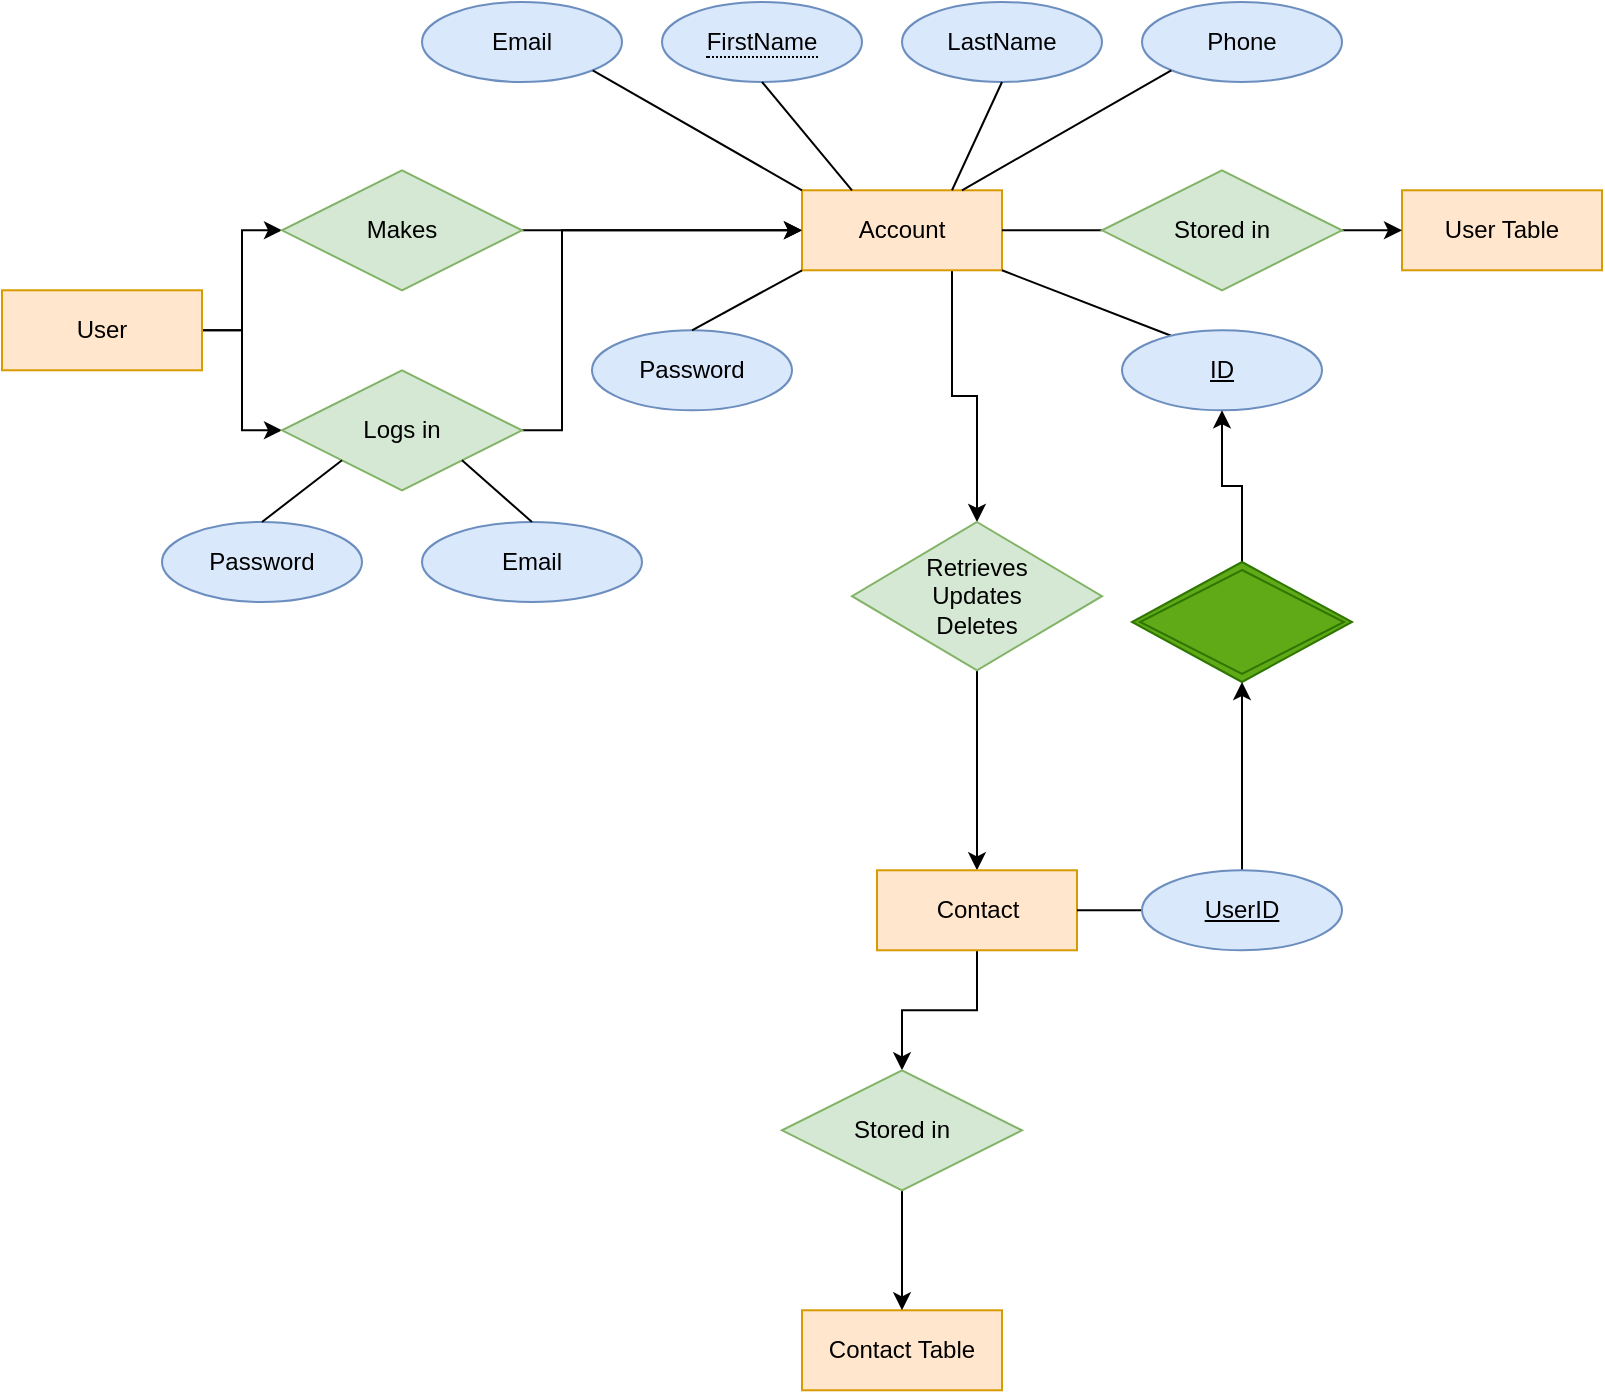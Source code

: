<mxfile version="20.8.20" type="github">
  <diagram id="R2lEEEUBdFMjLlhIrx00" name="Page-1">
    <mxGraphModel dx="955" dy="499" grid="1" gridSize="10" guides="1" tooltips="1" connect="1" arrows="1" fold="1" page="1" pageScale="1" pageWidth="850" pageHeight="1100" math="0" shadow="0" extFonts="Permanent Marker^https://fonts.googleapis.com/css?family=Permanent+Marker">
      <root>
        <mxCell id="0" />
        <mxCell id="1" parent="0" />
        <mxCell id="1Xf7fbBkaFYpPVQfP7VX-22" style="edgeStyle=none;rounded=0;orthogonalLoop=1;jettySize=auto;html=1;exitX=0;exitY=0;exitDx=0;exitDy=0;" edge="1" parent="1">
          <mxGeometry relative="1" as="geometry">
            <mxPoint x="154.645" y="109.998" as="sourcePoint" />
            <mxPoint x="154.645" y="109.998" as="targetPoint" />
          </mxGeometry>
        </mxCell>
        <mxCell id="1Xf7fbBkaFYpPVQfP7VX-94" style="edgeStyle=orthogonalEdgeStyle;rounded=0;orthogonalLoop=1;jettySize=auto;html=1;exitX=1;exitY=0.5;exitDx=0;exitDy=0;entryX=0;entryY=0.5;entryDx=0;entryDy=0;" edge="1" parent="1" source="1Xf7fbBkaFYpPVQfP7VX-29" target="1Xf7fbBkaFYpPVQfP7VX-32">
          <mxGeometry relative="1" as="geometry" />
        </mxCell>
        <mxCell id="1Xf7fbBkaFYpPVQfP7VX-95" style="edgeStyle=orthogonalEdgeStyle;rounded=0;orthogonalLoop=1;jettySize=auto;html=1;exitX=1;exitY=0.5;exitDx=0;exitDy=0;entryX=0;entryY=0.5;entryDx=0;entryDy=0;" edge="1" parent="1" source="1Xf7fbBkaFYpPVQfP7VX-29" target="1Xf7fbBkaFYpPVQfP7VX-30">
          <mxGeometry relative="1" as="geometry" />
        </mxCell>
        <mxCell id="1Xf7fbBkaFYpPVQfP7VX-29" value="User" style="whiteSpace=wrap;html=1;align=center;fillColor=#ffe6cc;strokeColor=#d79b00;" vertex="1" parent="1">
          <mxGeometry x="20" y="234.14" width="100" height="40" as="geometry" />
        </mxCell>
        <mxCell id="1Xf7fbBkaFYpPVQfP7VX-71" style="edgeStyle=orthogonalEdgeStyle;rounded=0;orthogonalLoop=1;jettySize=auto;html=1;exitX=1;exitY=0.5;exitDx=0;exitDy=0;entryX=0;entryY=0.5;entryDx=0;entryDy=0;" edge="1" parent="1" source="1Xf7fbBkaFYpPVQfP7VX-30" target="1Xf7fbBkaFYpPVQfP7VX-31">
          <mxGeometry relative="1" as="geometry">
            <Array as="points">
              <mxPoint x="300" y="304" />
              <mxPoint x="300" y="204" />
            </Array>
          </mxGeometry>
        </mxCell>
        <mxCell id="1Xf7fbBkaFYpPVQfP7VX-30" value="Logs in" style="shape=rhombus;perimeter=rhombusPerimeter;whiteSpace=wrap;html=1;align=center;fillColor=#d5e8d4;strokeColor=#82b366;" vertex="1" parent="1">
          <mxGeometry x="160" y="274.14" width="120" height="60" as="geometry" />
        </mxCell>
        <mxCell id="1Xf7fbBkaFYpPVQfP7VX-51" style="edgeStyle=none;rounded=0;orthogonalLoop=1;jettySize=auto;html=1;exitX=1;exitY=0.5;exitDx=0;exitDy=0;entryX=0;entryY=0.5;entryDx=0;entryDy=0;startArrow=none;" edge="1" parent="1" source="1Xf7fbBkaFYpPVQfP7VX-33">
          <mxGeometry relative="1" as="geometry">
            <mxPoint x="670" y="204.14" as="targetPoint" />
          </mxGeometry>
        </mxCell>
        <mxCell id="1Xf7fbBkaFYpPVQfP7VX-84" style="edgeStyle=orthogonalEdgeStyle;rounded=0;orthogonalLoop=1;jettySize=auto;html=1;entryX=0.5;entryY=0;entryDx=0;entryDy=0;exitX=0.75;exitY=1;exitDx=0;exitDy=0;" edge="1" parent="1" source="1Xf7fbBkaFYpPVQfP7VX-31" target="1Xf7fbBkaFYpPVQfP7VX-73">
          <mxGeometry relative="1" as="geometry">
            <mxPoint x="480" y="310" as="sourcePoint" />
          </mxGeometry>
        </mxCell>
        <mxCell id="1Xf7fbBkaFYpPVQfP7VX-31" value="Account" style="whiteSpace=wrap;html=1;align=center;fillColor=#ffe6cc;strokeColor=#d79b00;" vertex="1" parent="1">
          <mxGeometry x="420" y="184.14" width="100" height="40" as="geometry" />
        </mxCell>
        <mxCell id="1Xf7fbBkaFYpPVQfP7VX-54" style="edgeStyle=none;rounded=0;orthogonalLoop=1;jettySize=auto;html=1;exitX=1;exitY=0.5;exitDx=0;exitDy=0;entryX=0;entryY=0.5;entryDx=0;entryDy=0;" edge="1" parent="1" source="1Xf7fbBkaFYpPVQfP7VX-32" target="1Xf7fbBkaFYpPVQfP7VX-31">
          <mxGeometry relative="1" as="geometry" />
        </mxCell>
        <mxCell id="1Xf7fbBkaFYpPVQfP7VX-32" value="Makes" style="shape=rhombus;perimeter=rhombusPerimeter;whiteSpace=wrap;html=1;align=center;fillColor=#d5e8d4;strokeColor=#82b366;" vertex="1" parent="1">
          <mxGeometry x="160" y="174.14" width="120" height="60" as="geometry" />
        </mxCell>
        <mxCell id="1Xf7fbBkaFYpPVQfP7VX-34" value="User Table" style="whiteSpace=wrap;html=1;align=center;fillColor=#ffe6cc;strokeColor=#d79b00;" vertex="1" parent="1">
          <mxGeometry x="720" y="184.14" width="100" height="40" as="geometry" />
        </mxCell>
        <mxCell id="1Xf7fbBkaFYpPVQfP7VX-36" value="&lt;span style=&quot;border-bottom: 1px dotted&quot;&gt;FirstName&lt;/span&gt;" style="ellipse;whiteSpace=wrap;html=1;align=center;fillColor=#dae8fc;strokeColor=#6c8ebf;" vertex="1" parent="1">
          <mxGeometry x="350" y="90" width="100" height="40" as="geometry" />
        </mxCell>
        <mxCell id="1Xf7fbBkaFYpPVQfP7VX-37" value="LastName" style="ellipse;whiteSpace=wrap;html=1;align=center;fillColor=#dae8fc;strokeColor=#6c8ebf;" vertex="1" parent="1">
          <mxGeometry x="470" y="90" width="100" height="40" as="geometry" />
        </mxCell>
        <mxCell id="1Xf7fbBkaFYpPVQfP7VX-39" value="Email" style="ellipse;whiteSpace=wrap;html=1;align=center;fillColor=#dae8fc;strokeColor=#6c8ebf;" vertex="1" parent="1">
          <mxGeometry x="230" y="90.0" width="100" height="40" as="geometry" />
        </mxCell>
        <mxCell id="1Xf7fbBkaFYpPVQfP7VX-40" value="Password" style="ellipse;whiteSpace=wrap;html=1;align=center;fillColor=#dae8fc;strokeColor=#6c8ebf;" vertex="1" parent="1">
          <mxGeometry x="315" y="254.14" width="100" height="40" as="geometry" />
        </mxCell>
        <mxCell id="1Xf7fbBkaFYpPVQfP7VX-41" value="Phone" style="ellipse;whiteSpace=wrap;html=1;align=center;fillColor=#dae8fc;strokeColor=#6c8ebf;" vertex="1" parent="1">
          <mxGeometry x="590" y="90.0" width="100" height="40" as="geometry" />
        </mxCell>
        <mxCell id="1Xf7fbBkaFYpPVQfP7VX-55" value="Email" style="ellipse;whiteSpace=wrap;html=1;align=center;fillColor=#dae8fc;strokeColor=#6c8ebf;" vertex="1" parent="1">
          <mxGeometry x="230" y="350" width="110" height="40" as="geometry" />
        </mxCell>
        <mxCell id="1Xf7fbBkaFYpPVQfP7VX-56" value="Password" style="ellipse;whiteSpace=wrap;html=1;align=center;fillColor=#dae8fc;strokeColor=#6c8ebf;" vertex="1" parent="1">
          <mxGeometry x="100" y="350" width="100" height="40" as="geometry" />
        </mxCell>
        <mxCell id="1Xf7fbBkaFYpPVQfP7VX-59" value="" style="endArrow=none;html=1;rounded=0;entryX=0;entryY=1;entryDx=0;entryDy=0;exitX=0.5;exitY=0;exitDx=0;exitDy=0;" edge="1" parent="1" source="1Xf7fbBkaFYpPVQfP7VX-40" target="1Xf7fbBkaFYpPVQfP7VX-31">
          <mxGeometry width="50" height="50" relative="1" as="geometry">
            <mxPoint x="390" y="284.14" as="sourcePoint" />
            <mxPoint x="440" y="234.14" as="targetPoint" />
          </mxGeometry>
        </mxCell>
        <mxCell id="1Xf7fbBkaFYpPVQfP7VX-60" value="" style="endArrow=none;html=1;rounded=0;entryX=1;entryY=1;entryDx=0;entryDy=0;exitX=0;exitY=0;exitDx=0;exitDy=0;" edge="1" parent="1" source="1Xf7fbBkaFYpPVQfP7VX-31" target="1Xf7fbBkaFYpPVQfP7VX-39">
          <mxGeometry width="50" height="50" relative="1" as="geometry">
            <mxPoint x="390" y="284.14" as="sourcePoint" />
            <mxPoint x="440" y="234.14" as="targetPoint" />
          </mxGeometry>
        </mxCell>
        <mxCell id="1Xf7fbBkaFYpPVQfP7VX-64" value="" style="endArrow=none;html=1;rounded=0;exitX=0.25;exitY=0;exitDx=0;exitDy=0;" edge="1" parent="1" source="1Xf7fbBkaFYpPVQfP7VX-31">
          <mxGeometry width="50" height="50" relative="1" as="geometry">
            <mxPoint x="400" y="174.14" as="sourcePoint" />
            <mxPoint x="400" y="130" as="targetPoint" />
          </mxGeometry>
        </mxCell>
        <mxCell id="1Xf7fbBkaFYpPVQfP7VX-65" value="" style="endArrow=none;html=1;rounded=0;entryX=0.5;entryY=1;entryDx=0;entryDy=0;exitX=0.75;exitY=0;exitDx=0;exitDy=0;" edge="1" parent="1" source="1Xf7fbBkaFYpPVQfP7VX-31" target="1Xf7fbBkaFYpPVQfP7VX-37">
          <mxGeometry width="50" height="50" relative="1" as="geometry">
            <mxPoint x="410" y="184.14" as="sourcePoint" />
            <mxPoint x="540" y="134.14" as="targetPoint" />
          </mxGeometry>
        </mxCell>
        <mxCell id="1Xf7fbBkaFYpPVQfP7VX-66" value="" style="endArrow=none;html=1;rounded=0;entryX=0;entryY=1;entryDx=0;entryDy=0;" edge="1" parent="1" target="1Xf7fbBkaFYpPVQfP7VX-41">
          <mxGeometry width="50" height="50" relative="1" as="geometry">
            <mxPoint x="500" y="184.14" as="sourcePoint" />
            <mxPoint x="470" y="144.14" as="targetPoint" />
          </mxGeometry>
        </mxCell>
        <mxCell id="1Xf7fbBkaFYpPVQfP7VX-67" value="" style="endArrow=none;html=1;rounded=0;exitX=1;exitY=1;exitDx=0;exitDy=0;entryX=0.252;entryY=0.075;entryDx=0;entryDy=0;entryPerimeter=0;" edge="1" parent="1" source="1Xf7fbBkaFYpPVQfP7VX-31" target="1Xf7fbBkaFYpPVQfP7VX-79">
          <mxGeometry width="50" height="50" relative="1" as="geometry">
            <mxPoint x="430" y="204.14" as="sourcePoint" />
            <mxPoint x="545" y="260.14" as="targetPoint" />
          </mxGeometry>
        </mxCell>
        <mxCell id="1Xf7fbBkaFYpPVQfP7VX-85" style="edgeStyle=orthogonalEdgeStyle;rounded=0;orthogonalLoop=1;jettySize=auto;html=1;exitX=0.5;exitY=1;exitDx=0;exitDy=0;entryX=0.5;entryY=0;entryDx=0;entryDy=0;" edge="1" parent="1" source="1Xf7fbBkaFYpPVQfP7VX-73" target="1Xf7fbBkaFYpPVQfP7VX-76">
          <mxGeometry relative="1" as="geometry" />
        </mxCell>
        <mxCell id="1Xf7fbBkaFYpPVQfP7VX-73" value="Retrieves&lt;br&gt;Updates&lt;br&gt;Deletes" style="shape=rhombus;perimeter=rhombusPerimeter;whiteSpace=wrap;html=1;align=center;fillColor=#d5e8d4;strokeColor=#82b366;" vertex="1" parent="1">
          <mxGeometry x="445" y="350" width="125" height="74.14" as="geometry" />
        </mxCell>
        <mxCell id="1Xf7fbBkaFYpPVQfP7VX-75" value="Contact Table" style="whiteSpace=wrap;html=1;align=center;fillColor=#ffe6cc;strokeColor=#d79b00;" vertex="1" parent="1">
          <mxGeometry x="420" y="744.14" width="100" height="40" as="geometry" />
        </mxCell>
        <mxCell id="1Xf7fbBkaFYpPVQfP7VX-96" style="edgeStyle=orthogonalEdgeStyle;rounded=0;orthogonalLoop=1;jettySize=auto;html=1;exitX=0.5;exitY=1;exitDx=0;exitDy=0;entryX=0.5;entryY=0;entryDx=0;entryDy=0;" edge="1" parent="1" source="1Xf7fbBkaFYpPVQfP7VX-76" target="1Xf7fbBkaFYpPVQfP7VX-77">
          <mxGeometry relative="1" as="geometry" />
        </mxCell>
        <mxCell id="1Xf7fbBkaFYpPVQfP7VX-76" value="Contact" style="whiteSpace=wrap;html=1;align=center;fillColor=#ffe6cc;strokeColor=#d79b00;" vertex="1" parent="1">
          <mxGeometry x="457.5" y="524.14" width="100" height="40" as="geometry" />
        </mxCell>
        <mxCell id="1Xf7fbBkaFYpPVQfP7VX-97" style="edgeStyle=orthogonalEdgeStyle;rounded=0;orthogonalLoop=1;jettySize=auto;html=1;exitX=0.5;exitY=1;exitDx=0;exitDy=0;" edge="1" parent="1" source="1Xf7fbBkaFYpPVQfP7VX-77" target="1Xf7fbBkaFYpPVQfP7VX-75">
          <mxGeometry relative="1" as="geometry" />
        </mxCell>
        <mxCell id="1Xf7fbBkaFYpPVQfP7VX-77" value="Stored in" style="shape=rhombus;perimeter=rhombusPerimeter;whiteSpace=wrap;html=1;align=center;fillColor=#d5e8d4;strokeColor=#82b366;" vertex="1" parent="1">
          <mxGeometry x="410" y="624.14" width="120" height="60" as="geometry" />
        </mxCell>
        <mxCell id="1Xf7fbBkaFYpPVQfP7VX-79" value="ID" style="ellipse;whiteSpace=wrap;html=1;align=center;fontStyle=4;fillColor=#dae8fc;strokeColor=#6c8ebf;" vertex="1" parent="1">
          <mxGeometry x="580" y="254.14" width="100" height="40" as="geometry" />
        </mxCell>
        <mxCell id="1Xf7fbBkaFYpPVQfP7VX-82" value="" style="endArrow=none;html=1;rounded=0;exitX=1;exitY=1;exitDx=0;exitDy=0;entryX=0.5;entryY=0;entryDx=0;entryDy=0;" edge="1" parent="1" source="1Xf7fbBkaFYpPVQfP7VX-30" target="1Xf7fbBkaFYpPVQfP7VX-55">
          <mxGeometry relative="1" as="geometry">
            <mxPoint x="420" y="290" as="sourcePoint" />
            <mxPoint x="580" y="290" as="targetPoint" />
          </mxGeometry>
        </mxCell>
        <mxCell id="1Xf7fbBkaFYpPVQfP7VX-83" value="" style="endArrow=none;html=1;rounded=0;exitX=0;exitY=1;exitDx=0;exitDy=0;entryX=0.5;entryY=0;entryDx=0;entryDy=0;" edge="1" parent="1" source="1Xf7fbBkaFYpPVQfP7VX-30" target="1Xf7fbBkaFYpPVQfP7VX-56">
          <mxGeometry relative="1" as="geometry">
            <mxPoint x="420" y="290" as="sourcePoint" />
            <mxPoint x="580" y="290" as="targetPoint" />
          </mxGeometry>
        </mxCell>
        <mxCell id="1Xf7fbBkaFYpPVQfP7VX-89" style="edgeStyle=orthogonalEdgeStyle;rounded=0;orthogonalLoop=1;jettySize=auto;html=1;exitX=0.5;exitY=0;exitDx=0;exitDy=0;" edge="1" parent="1" source="1Xf7fbBkaFYpPVQfP7VX-86" target="1Xf7fbBkaFYpPVQfP7VX-79">
          <mxGeometry relative="1" as="geometry" />
        </mxCell>
        <mxCell id="1Xf7fbBkaFYpPVQfP7VX-86" value="" style="shape=rhombus;double=1;perimeter=rhombusPerimeter;whiteSpace=wrap;html=1;align=center;fillColor=#60a917;strokeColor=#2D7600;fontColor=#ffffff;" vertex="1" parent="1">
          <mxGeometry x="585" y="370" width="110" height="60" as="geometry" />
        </mxCell>
        <mxCell id="1Xf7fbBkaFYpPVQfP7VX-88" style="edgeStyle=orthogonalEdgeStyle;rounded=0;orthogonalLoop=1;jettySize=auto;html=1;exitX=0.5;exitY=0;exitDx=0;exitDy=0;" edge="1" parent="1" source="1Xf7fbBkaFYpPVQfP7VX-91" target="1Xf7fbBkaFYpPVQfP7VX-86">
          <mxGeometry relative="1" as="geometry">
            <mxPoint x="600" y="522.07" as="sourcePoint" />
          </mxGeometry>
        </mxCell>
        <mxCell id="1Xf7fbBkaFYpPVQfP7VX-90" value="" style="endArrow=none;html=1;rounded=0;exitX=1;exitY=0.5;exitDx=0;exitDy=0;entryX=0;entryY=0.5;entryDx=0;entryDy=0;" edge="1" parent="1" source="1Xf7fbBkaFYpPVQfP7VX-76" target="1Xf7fbBkaFYpPVQfP7VX-91">
          <mxGeometry relative="1" as="geometry">
            <mxPoint x="420" y="490" as="sourcePoint" />
            <mxPoint x="550" y="544" as="targetPoint" />
          </mxGeometry>
        </mxCell>
        <mxCell id="1Xf7fbBkaFYpPVQfP7VX-91" value="UserID" style="ellipse;whiteSpace=wrap;html=1;align=center;fontStyle=4;fillColor=#dae8fc;strokeColor=#6c8ebf;" vertex="1" parent="1">
          <mxGeometry x="590" y="524.14" width="100" height="40" as="geometry" />
        </mxCell>
        <mxCell id="1Xf7fbBkaFYpPVQfP7VX-98" value="" style="edgeStyle=none;rounded=0;orthogonalLoop=1;jettySize=auto;html=1;exitX=1;exitY=0.5;exitDx=0;exitDy=0;entryX=0;entryY=0.5;entryDx=0;entryDy=0;endArrow=none;" edge="1" parent="1" source="1Xf7fbBkaFYpPVQfP7VX-31" target="1Xf7fbBkaFYpPVQfP7VX-33">
          <mxGeometry relative="1" as="geometry">
            <mxPoint x="520" y="204" as="sourcePoint" />
            <mxPoint x="670" y="204.14" as="targetPoint" />
          </mxGeometry>
        </mxCell>
        <mxCell id="1Xf7fbBkaFYpPVQfP7VX-99" style="edgeStyle=orthogonalEdgeStyle;rounded=0;orthogonalLoop=1;jettySize=auto;html=1;exitX=1;exitY=0.5;exitDx=0;exitDy=0;entryX=0;entryY=0.5;entryDx=0;entryDy=0;" edge="1" parent="1" source="1Xf7fbBkaFYpPVQfP7VX-33" target="1Xf7fbBkaFYpPVQfP7VX-34">
          <mxGeometry relative="1" as="geometry" />
        </mxCell>
        <mxCell id="1Xf7fbBkaFYpPVQfP7VX-33" value="Stored in" style="shape=rhombus;perimeter=rhombusPerimeter;whiteSpace=wrap;html=1;align=center;fillColor=#d5e8d4;strokeColor=#82b366;" vertex="1" parent="1">
          <mxGeometry x="570" y="174.14" width="120" height="60" as="geometry" />
        </mxCell>
      </root>
    </mxGraphModel>
  </diagram>
</mxfile>
